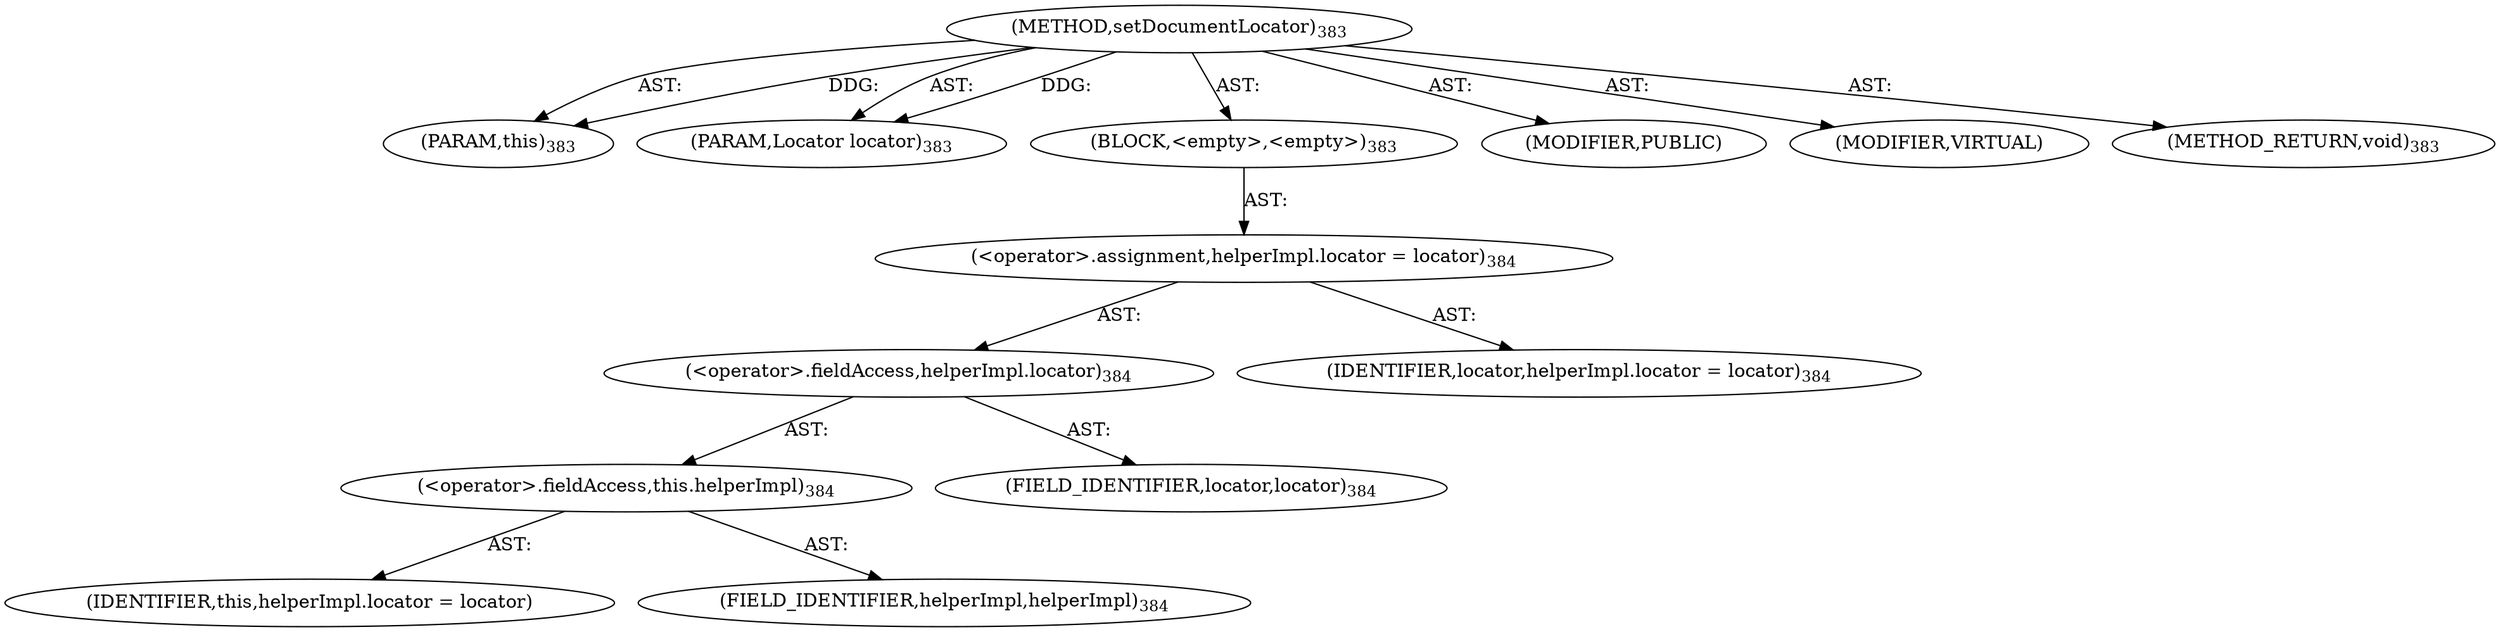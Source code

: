 digraph "setDocumentLocator" {  
"111669149705" [label = <(METHOD,setDocumentLocator)<SUB>383</SUB>> ]
"115964117040" [label = <(PARAM,this)<SUB>383</SUB>> ]
"115964117041" [label = <(PARAM,Locator locator)<SUB>383</SUB>> ]
"25769803820" [label = <(BLOCK,&lt;empty&gt;,&lt;empty&gt;)<SUB>383</SUB>> ]
"30064771279" [label = <(&lt;operator&gt;.assignment,helperImpl.locator = locator)<SUB>384</SUB>> ]
"30064771280" [label = <(&lt;operator&gt;.fieldAccess,helperImpl.locator)<SUB>384</SUB>> ]
"30064771281" [label = <(&lt;operator&gt;.fieldAccess,this.helperImpl)<SUB>384</SUB>> ]
"68719476934" [label = <(IDENTIFIER,this,helperImpl.locator = locator)> ]
"55834574893" [label = <(FIELD_IDENTIFIER,helperImpl,helperImpl)<SUB>384</SUB>> ]
"55834574894" [label = <(FIELD_IDENTIFIER,locator,locator)<SUB>384</SUB>> ]
"68719476935" [label = <(IDENTIFIER,locator,helperImpl.locator = locator)<SUB>384</SUB>> ]
"133143986203" [label = <(MODIFIER,PUBLIC)> ]
"133143986204" [label = <(MODIFIER,VIRTUAL)> ]
"128849018889" [label = <(METHOD_RETURN,void)<SUB>383</SUB>> ]
  "111669149705" -> "115964117040"  [ label = "AST: "] 
  "111669149705" -> "115964117041"  [ label = "AST: "] 
  "111669149705" -> "25769803820"  [ label = "AST: "] 
  "111669149705" -> "133143986203"  [ label = "AST: "] 
  "111669149705" -> "133143986204"  [ label = "AST: "] 
  "111669149705" -> "128849018889"  [ label = "AST: "] 
  "25769803820" -> "30064771279"  [ label = "AST: "] 
  "30064771279" -> "30064771280"  [ label = "AST: "] 
  "30064771279" -> "68719476935"  [ label = "AST: "] 
  "30064771280" -> "30064771281"  [ label = "AST: "] 
  "30064771280" -> "55834574894"  [ label = "AST: "] 
  "30064771281" -> "68719476934"  [ label = "AST: "] 
  "30064771281" -> "55834574893"  [ label = "AST: "] 
  "111669149705" -> "115964117040"  [ label = "DDG: "] 
  "111669149705" -> "115964117041"  [ label = "DDG: "] 
}
